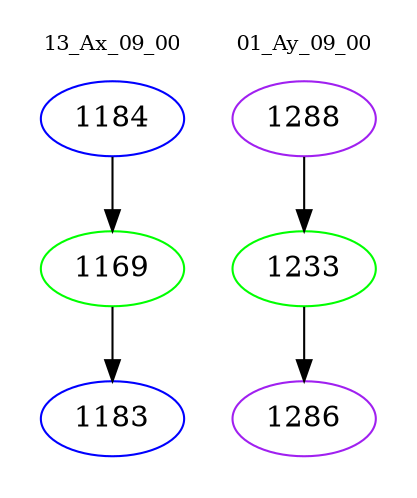 digraph{
subgraph cluster_0 {
color = white
label = "13_Ax_09_00";
fontsize=10;
T0_1184 [label="1184", color="blue"]
T0_1184 -> T0_1169 [color="black"]
T0_1169 [label="1169", color="green"]
T0_1169 -> T0_1183 [color="black"]
T0_1183 [label="1183", color="blue"]
}
subgraph cluster_1 {
color = white
label = "01_Ay_09_00";
fontsize=10;
T1_1288 [label="1288", color="purple"]
T1_1288 -> T1_1233 [color="black"]
T1_1233 [label="1233", color="green"]
T1_1233 -> T1_1286 [color="black"]
T1_1286 [label="1286", color="purple"]
}
}
